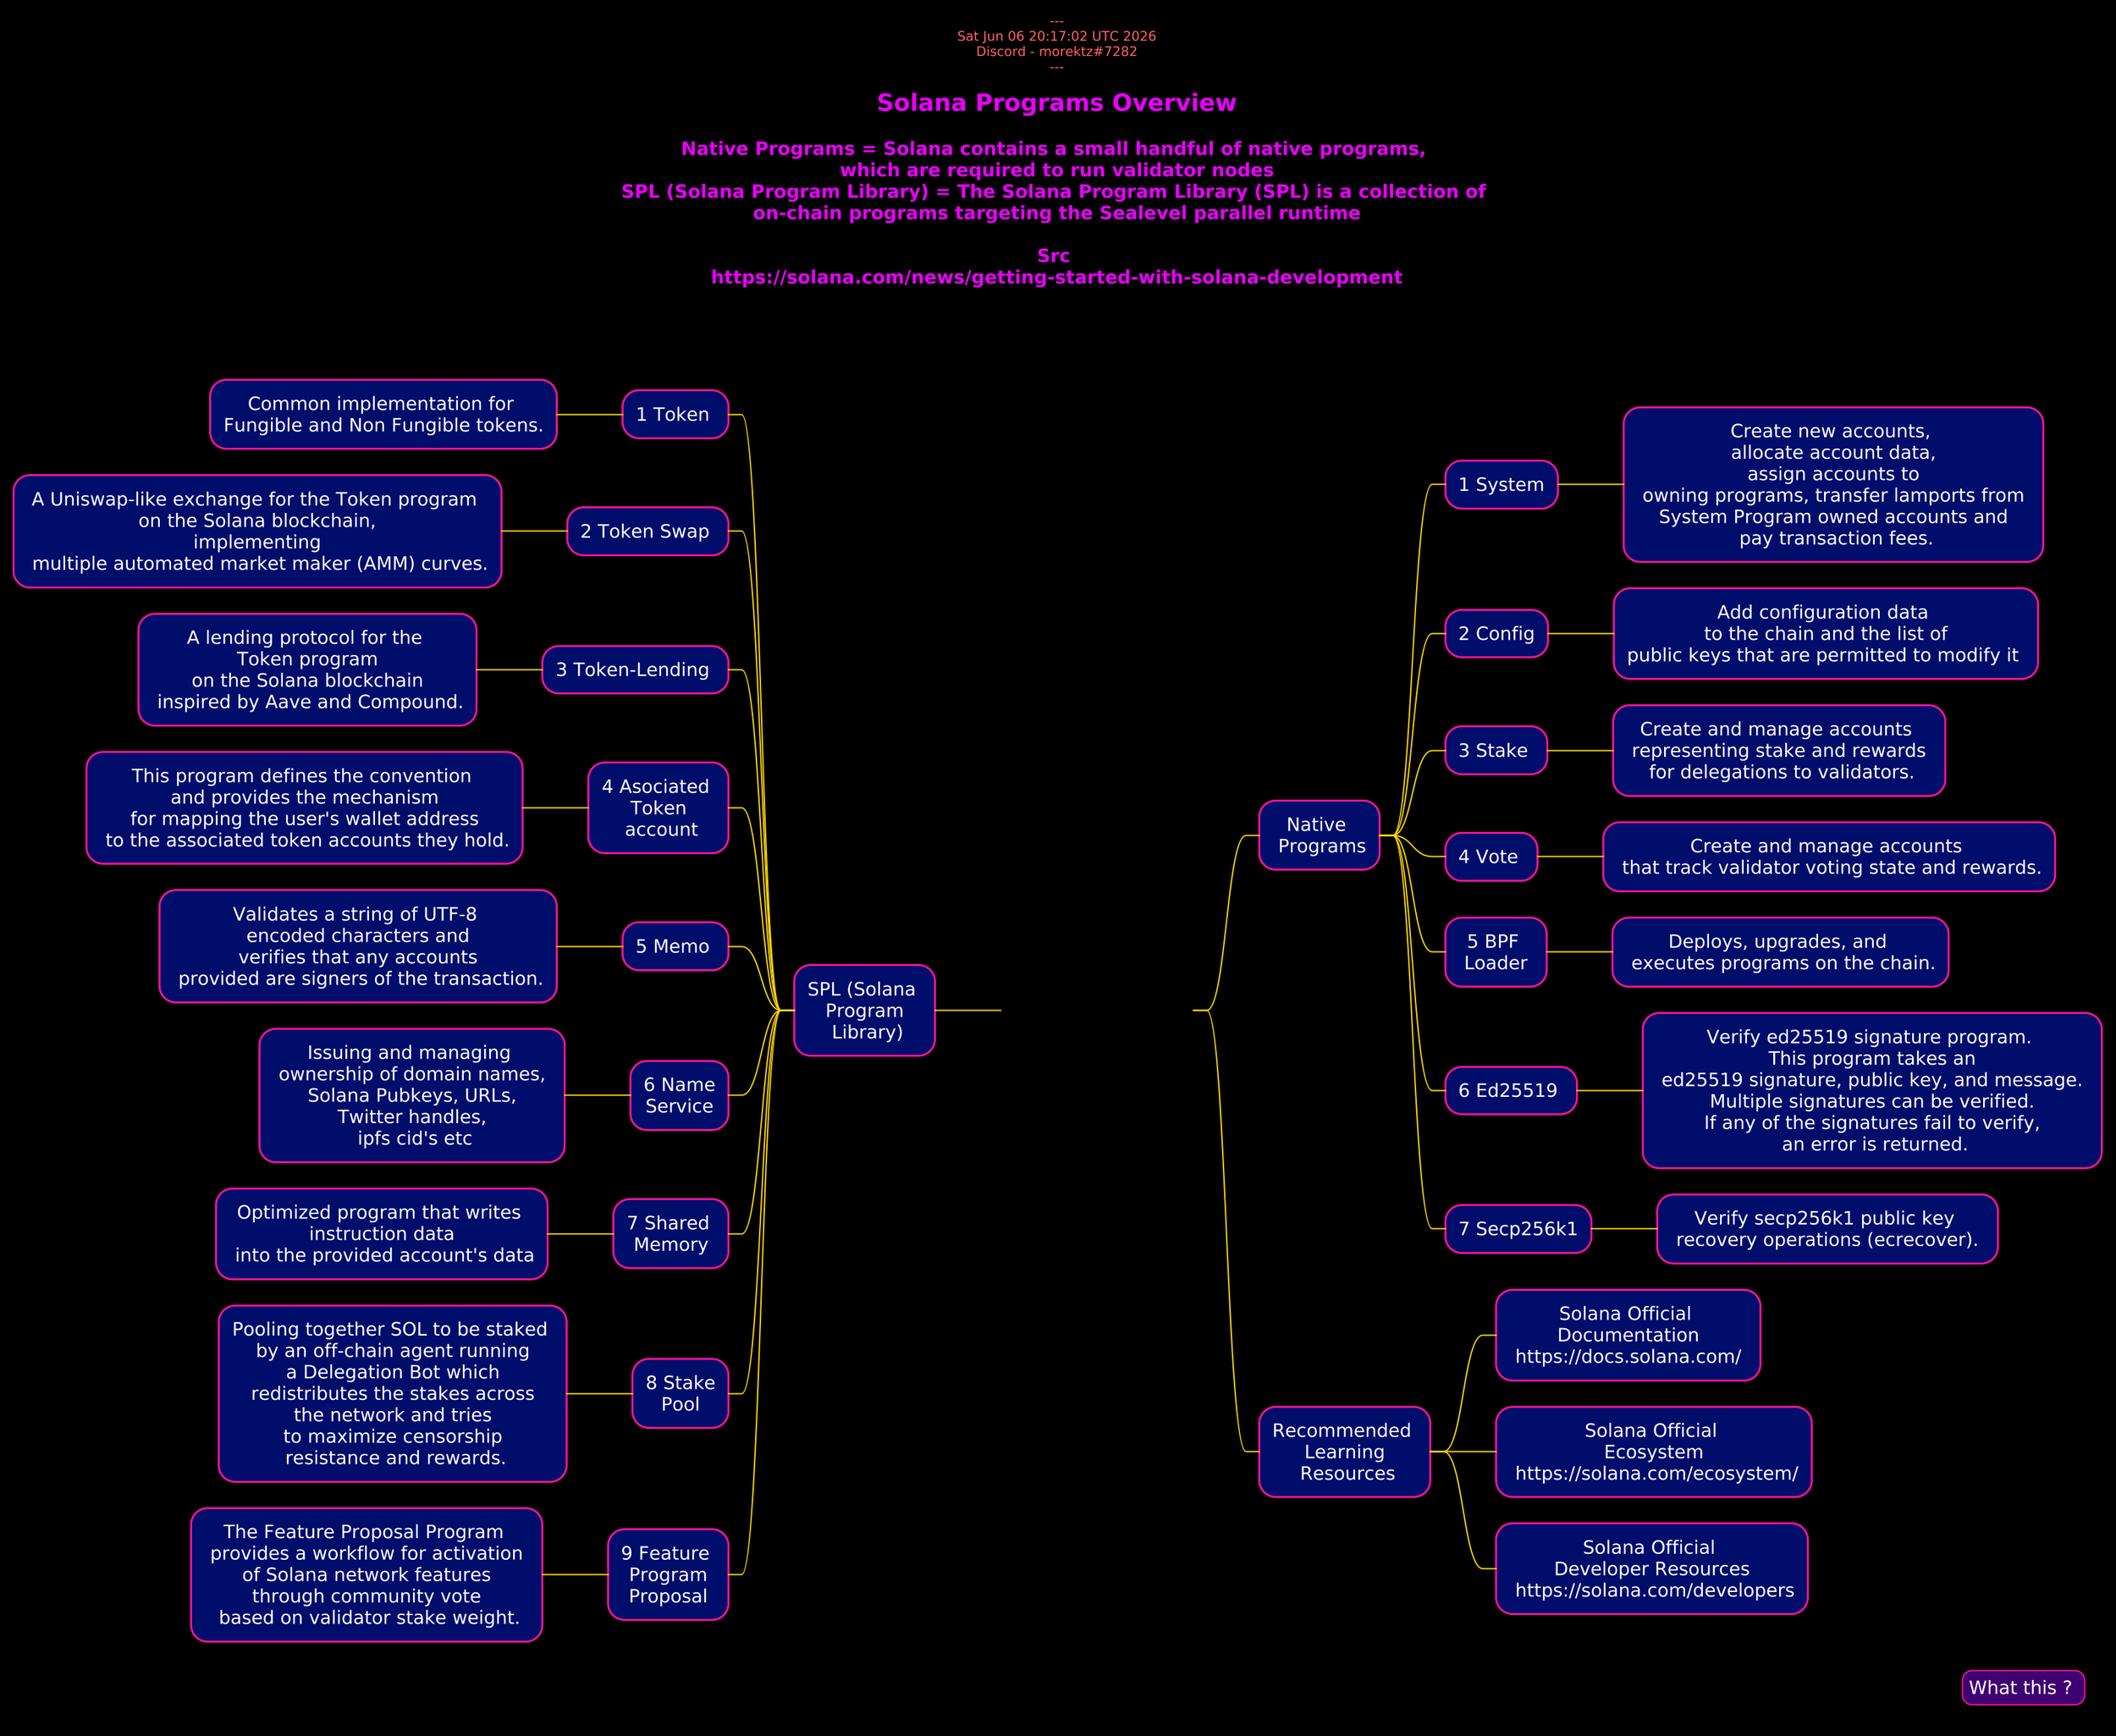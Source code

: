 @startmindmap

/' 
This is based off this article 
https://solana.com/news/getting-started-with-solana-development
This generates the stuff mentioned in the above link
'/
 
' Scaling - size 
scale 2

' Styling

skinparam {
    DefaultTextAlignment Center
    DefaultFontName DejaVu Sans
    ArrowColor Black
    backgroundColor Black
    TitleFontColor E900FF
    Shadowing False
    HeaderFontColor FF6464
    LegendBackgroundColor 3F0071
    LegendFontColor White
    LegendBorderColor Deeppink
}

' Styling section 

<style>

'Root Note

' Node means all the boxes 
node {
    BackgroundColor 000D6B
    FontColor White
    LineColor Deeppink
}

rootNode {
    FontColor Magenta
    BackgroundColor Black
    LineColor Black
}
arrow {
    LineColor Gold
}

</style>


header 
---
%date()
Discord - morektz#7282
---
end header 

title 
= Solana Programs Overview 

Native Programs = Solana contains a small handful of native programs, 
which are required to run validator nodes
SPL (Solana Program Library) = The Solana Program Library (SPL) is a collection of 
on-chain programs targeting the Sealevel parallel runtime

Src 
https://solana.com/news/getting-started-with-solana-development



end title 




+ <img:sl.png>

++ Native \n Programs
+++ 1 System
++++ Create new accounts, \n allocate account data, \n assign accounts to \n owning programs, transfer lamports from \n System Program owned accounts and \n pay transaction fees.
+++ 2 Config
++++ Add configuration data \n to the chain and the list of \npublic keys that are permitted to modify it 
+++ 3 Stake 
++++ Create and manage accounts \n representing stake and rewards \n for delegations to validators.
+++ 4 Vote 
++++ Create and manage accounts \n that track validator voting state and rewards.
+++ 5 BPF \n Loader 
++++ Deploys, upgrades, and \n executes programs on the chain.
+++ 6 Ed25519 
++++ Verify ed25519 signature program. \n This program takes an \n ed25519 signature, public key, and message. \n Multiple signatures can be verified. \n If any of the signatures fail to verify, \n an error is returned.
+++ 7 Secp256k1
++++ Verify secp256k1 public key \n recovery operations (ecrecover). 

-- SPL (Solana \n Program \n Library)
--- 1 Token 
---- Common implementation for \nFungible and Non Fungible tokens.
--- 2 Token Swap 
---- A Uniswap-like exchange for the Token program \n on the Solana blockchain, \n implementing \n multiple automated market maker (AMM) curves.
--- 3 Token-Lending 
---- A lending protocol for the \n Token program \n on the Solana blockchain \n inspired by Aave and Compound.
--- 4 Asociated \n Token \n account
---- This program defines the convention \n and provides the mechanism \n for mapping the user's wallet address \n to the associated token accounts they hold.
--- 5 Memo 
---- Validates a string of UTF-8 \n encoded characters and \n verifies that any accounts \n provided are signers of the transaction.
--- 6 Name\nService
---- Issuing and managing \n ownership of domain names, \n Solana Pubkeys, URLs, \n Twitter handles, \n ipfs cid's etc
--- 7 Shared \n Memory 
---- Optimized program that writes \n instruction data \n into the provided account's data
--- 8 Stake\nPool
---- Pooling together SOL to be staked \n by an off-chain agent running \n a Delegation Bot which \n redistributes the stakes across \n the network and tries \n to maximize censorship \n resistance and rewards.
--- 9 Feature \n Program \n Proposal 
---- The Feature Proposal Program \n provides a workflow for activation \n of Solana network features \n through community vote \n based on validator stake weight.

++ Recommended \n Learning \n Resources
+++ Solana Official \n Documentation \n https://docs.solana.com/ 
+++ Solana Official \n Ecosystem \n https://solana.com/ecosystem/
+++ Solana Official \n Developer Resources \n https://solana.com/developers


legend right 
What this ? 
end legend 



@endmindmap
